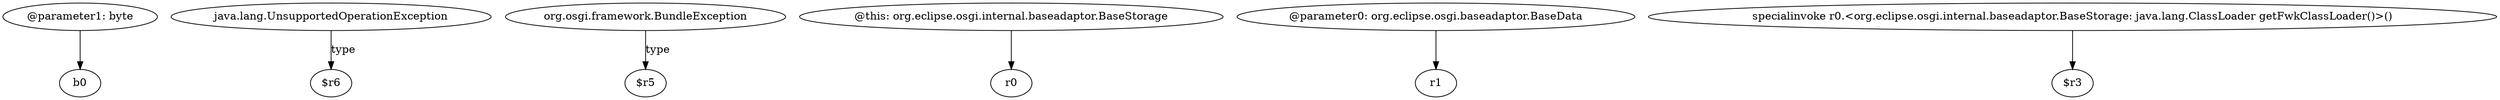 digraph g {
0[label="@parameter1: byte"]
1[label="b0"]
0->1[label=""]
2[label="java.lang.UnsupportedOperationException"]
3[label="$r6"]
2->3[label="type"]
4[label="org.osgi.framework.BundleException"]
5[label="$r5"]
4->5[label="type"]
6[label="@this: org.eclipse.osgi.internal.baseadaptor.BaseStorage"]
7[label="r0"]
6->7[label=""]
8[label="@parameter0: org.eclipse.osgi.baseadaptor.BaseData"]
9[label="r1"]
8->9[label=""]
10[label="specialinvoke r0.<org.eclipse.osgi.internal.baseadaptor.BaseStorage: java.lang.ClassLoader getFwkClassLoader()>()"]
11[label="$r3"]
10->11[label=""]
}
